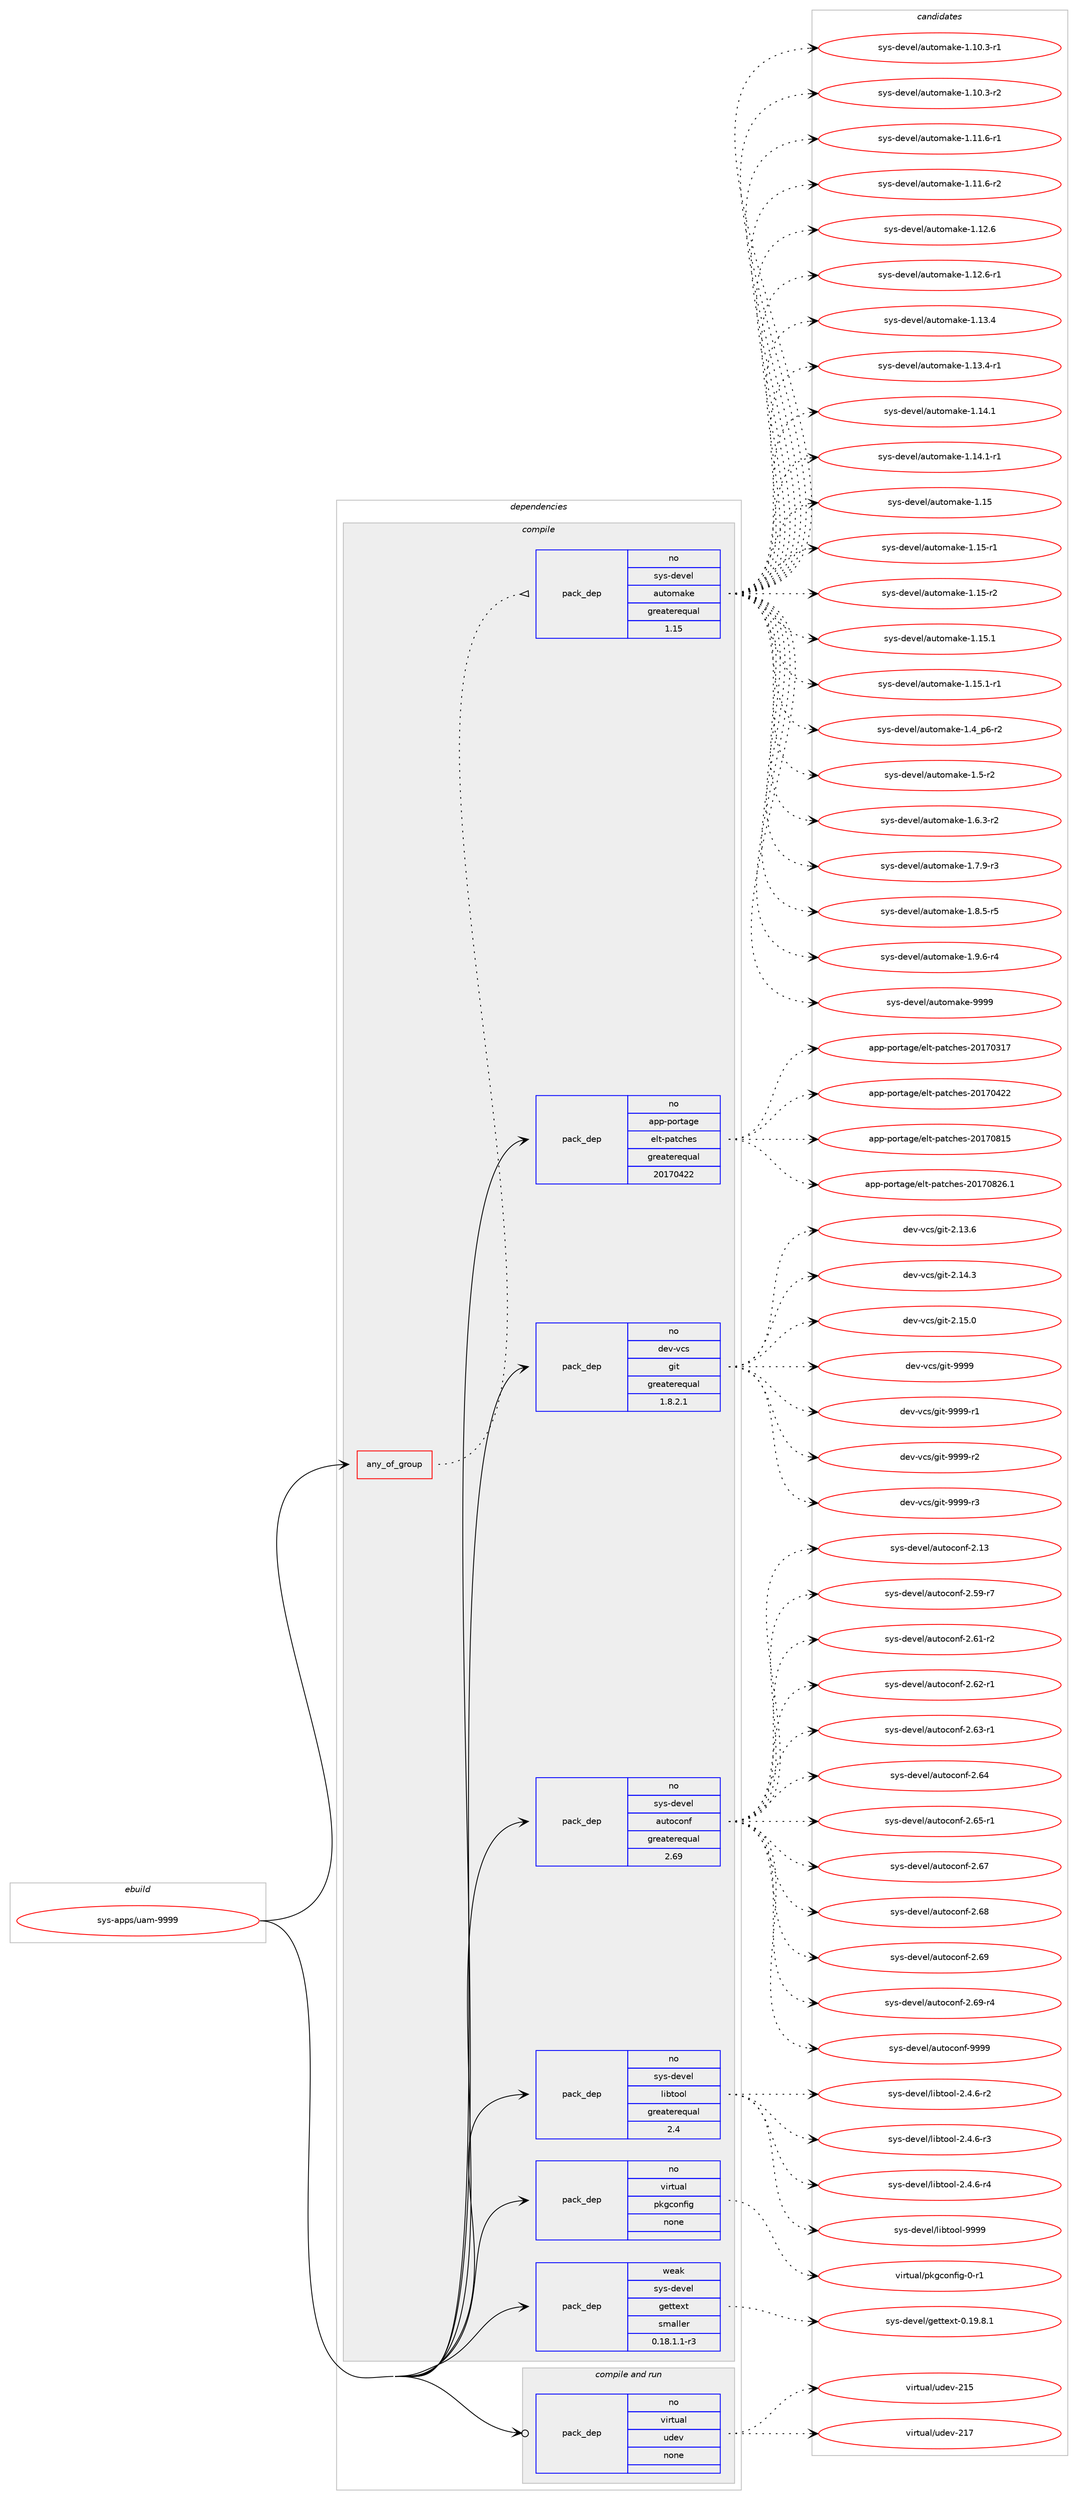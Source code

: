 digraph prolog {

# *************
# Graph options
# *************

newrank=true;
concentrate=true;
compound=true;
graph [rankdir=LR,fontname=Helvetica,fontsize=10,ranksep=1.5];#, ranksep=2.5, nodesep=0.2];
edge  [arrowhead=vee];
node  [fontname=Helvetica,fontsize=10];

# **********
# The ebuild
# **********

subgraph cluster_leftcol {
color=gray;
rank=same;
label=<<i>ebuild</i>>;
id [label="sys-apps/uam-9999", color=red, width=4, href="../sys-apps/uam-9999.svg"];
}

# ****************
# The dependencies
# ****************

subgraph cluster_midcol {
color=gray;
label=<<i>dependencies</i>>;
subgraph cluster_compile {
fillcolor="#eeeeee";
style=filled;
label=<<i>compile</i>>;
subgraph any7923 {
dependency473428 [label=<<TABLE BORDER="0" CELLBORDER="1" CELLSPACING="0" CELLPADDING="4"><TR><TD CELLPADDING="10">any_of_group</TD></TR></TABLE>>, shape=none, color=red];subgraph pack351089 {
dependency473429 [label=<<TABLE BORDER="0" CELLBORDER="1" CELLSPACING="0" CELLPADDING="4" WIDTH="220"><TR><TD ROWSPAN="6" CELLPADDING="30">pack_dep</TD></TR><TR><TD WIDTH="110">no</TD></TR><TR><TD>sys-devel</TD></TR><TR><TD>automake</TD></TR><TR><TD>greaterequal</TD></TR><TR><TD>1.15</TD></TR></TABLE>>, shape=none, color=blue];
}
dependency473428:e -> dependency473429:w [weight=20,style="dotted",arrowhead="oinv"];
}
id:e -> dependency473428:w [weight=20,style="solid",arrowhead="vee"];
subgraph pack351090 {
dependency473430 [label=<<TABLE BORDER="0" CELLBORDER="1" CELLSPACING="0" CELLPADDING="4" WIDTH="220"><TR><TD ROWSPAN="6" CELLPADDING="30">pack_dep</TD></TR><TR><TD WIDTH="110">no</TD></TR><TR><TD>app-portage</TD></TR><TR><TD>elt-patches</TD></TR><TR><TD>greaterequal</TD></TR><TR><TD>20170422</TD></TR></TABLE>>, shape=none, color=blue];
}
id:e -> dependency473430:w [weight=20,style="solid",arrowhead="vee"];
subgraph pack351091 {
dependency473431 [label=<<TABLE BORDER="0" CELLBORDER="1" CELLSPACING="0" CELLPADDING="4" WIDTH="220"><TR><TD ROWSPAN="6" CELLPADDING="30">pack_dep</TD></TR><TR><TD WIDTH="110">no</TD></TR><TR><TD>dev-vcs</TD></TR><TR><TD>git</TD></TR><TR><TD>greaterequal</TD></TR><TR><TD>1.8.2.1</TD></TR></TABLE>>, shape=none, color=blue];
}
id:e -> dependency473431:w [weight=20,style="solid",arrowhead="vee"];
subgraph pack351092 {
dependency473432 [label=<<TABLE BORDER="0" CELLBORDER="1" CELLSPACING="0" CELLPADDING="4" WIDTH="220"><TR><TD ROWSPAN="6" CELLPADDING="30">pack_dep</TD></TR><TR><TD WIDTH="110">no</TD></TR><TR><TD>sys-devel</TD></TR><TR><TD>autoconf</TD></TR><TR><TD>greaterequal</TD></TR><TR><TD>2.69</TD></TR></TABLE>>, shape=none, color=blue];
}
id:e -> dependency473432:w [weight=20,style="solid",arrowhead="vee"];
subgraph pack351093 {
dependency473433 [label=<<TABLE BORDER="0" CELLBORDER="1" CELLSPACING="0" CELLPADDING="4" WIDTH="220"><TR><TD ROWSPAN="6" CELLPADDING="30">pack_dep</TD></TR><TR><TD WIDTH="110">no</TD></TR><TR><TD>sys-devel</TD></TR><TR><TD>libtool</TD></TR><TR><TD>greaterequal</TD></TR><TR><TD>2.4</TD></TR></TABLE>>, shape=none, color=blue];
}
id:e -> dependency473433:w [weight=20,style="solid",arrowhead="vee"];
subgraph pack351094 {
dependency473434 [label=<<TABLE BORDER="0" CELLBORDER="1" CELLSPACING="0" CELLPADDING="4" WIDTH="220"><TR><TD ROWSPAN="6" CELLPADDING="30">pack_dep</TD></TR><TR><TD WIDTH="110">no</TD></TR><TR><TD>virtual</TD></TR><TR><TD>pkgconfig</TD></TR><TR><TD>none</TD></TR><TR><TD></TD></TR></TABLE>>, shape=none, color=blue];
}
id:e -> dependency473434:w [weight=20,style="solid",arrowhead="vee"];
subgraph pack351095 {
dependency473435 [label=<<TABLE BORDER="0" CELLBORDER="1" CELLSPACING="0" CELLPADDING="4" WIDTH="220"><TR><TD ROWSPAN="6" CELLPADDING="30">pack_dep</TD></TR><TR><TD WIDTH="110">weak</TD></TR><TR><TD>sys-devel</TD></TR><TR><TD>gettext</TD></TR><TR><TD>smaller</TD></TR><TR><TD>0.18.1.1-r3</TD></TR></TABLE>>, shape=none, color=blue];
}
id:e -> dependency473435:w [weight=20,style="solid",arrowhead="vee"];
}
subgraph cluster_compileandrun {
fillcolor="#eeeeee";
style=filled;
label=<<i>compile and run</i>>;
subgraph pack351096 {
dependency473436 [label=<<TABLE BORDER="0" CELLBORDER="1" CELLSPACING="0" CELLPADDING="4" WIDTH="220"><TR><TD ROWSPAN="6" CELLPADDING="30">pack_dep</TD></TR><TR><TD WIDTH="110">no</TD></TR><TR><TD>virtual</TD></TR><TR><TD>udev</TD></TR><TR><TD>none</TD></TR><TR><TD></TD></TR></TABLE>>, shape=none, color=blue];
}
id:e -> dependency473436:w [weight=20,style="solid",arrowhead="odotvee"];
}
subgraph cluster_run {
fillcolor="#eeeeee";
style=filled;
label=<<i>run</i>>;
}
}

# **************
# The candidates
# **************

subgraph cluster_choices {
rank=same;
color=gray;
label=<<i>candidates</i>>;

subgraph choice351089 {
color=black;
nodesep=1;
choice11512111545100101118101108479711711611110997107101454946494846514511449 [label="sys-devel/automake-1.10.3-r1", color=red, width=4,href="../sys-devel/automake-1.10.3-r1.svg"];
choice11512111545100101118101108479711711611110997107101454946494846514511450 [label="sys-devel/automake-1.10.3-r2", color=red, width=4,href="../sys-devel/automake-1.10.3-r2.svg"];
choice11512111545100101118101108479711711611110997107101454946494946544511449 [label="sys-devel/automake-1.11.6-r1", color=red, width=4,href="../sys-devel/automake-1.11.6-r1.svg"];
choice11512111545100101118101108479711711611110997107101454946494946544511450 [label="sys-devel/automake-1.11.6-r2", color=red, width=4,href="../sys-devel/automake-1.11.6-r2.svg"];
choice1151211154510010111810110847971171161111099710710145494649504654 [label="sys-devel/automake-1.12.6", color=red, width=4,href="../sys-devel/automake-1.12.6.svg"];
choice11512111545100101118101108479711711611110997107101454946495046544511449 [label="sys-devel/automake-1.12.6-r1", color=red, width=4,href="../sys-devel/automake-1.12.6-r1.svg"];
choice1151211154510010111810110847971171161111099710710145494649514652 [label="sys-devel/automake-1.13.4", color=red, width=4,href="../sys-devel/automake-1.13.4.svg"];
choice11512111545100101118101108479711711611110997107101454946495146524511449 [label="sys-devel/automake-1.13.4-r1", color=red, width=4,href="../sys-devel/automake-1.13.4-r1.svg"];
choice1151211154510010111810110847971171161111099710710145494649524649 [label="sys-devel/automake-1.14.1", color=red, width=4,href="../sys-devel/automake-1.14.1.svg"];
choice11512111545100101118101108479711711611110997107101454946495246494511449 [label="sys-devel/automake-1.14.1-r1", color=red, width=4,href="../sys-devel/automake-1.14.1-r1.svg"];
choice115121115451001011181011084797117116111109971071014549464953 [label="sys-devel/automake-1.15", color=red, width=4,href="../sys-devel/automake-1.15.svg"];
choice1151211154510010111810110847971171161111099710710145494649534511449 [label="sys-devel/automake-1.15-r1", color=red, width=4,href="../sys-devel/automake-1.15-r1.svg"];
choice1151211154510010111810110847971171161111099710710145494649534511450 [label="sys-devel/automake-1.15-r2", color=red, width=4,href="../sys-devel/automake-1.15-r2.svg"];
choice1151211154510010111810110847971171161111099710710145494649534649 [label="sys-devel/automake-1.15.1", color=red, width=4,href="../sys-devel/automake-1.15.1.svg"];
choice11512111545100101118101108479711711611110997107101454946495346494511449 [label="sys-devel/automake-1.15.1-r1", color=red, width=4,href="../sys-devel/automake-1.15.1-r1.svg"];
choice115121115451001011181011084797117116111109971071014549465295112544511450 [label="sys-devel/automake-1.4_p6-r2", color=red, width=4,href="../sys-devel/automake-1.4_p6-r2.svg"];
choice11512111545100101118101108479711711611110997107101454946534511450 [label="sys-devel/automake-1.5-r2", color=red, width=4,href="../sys-devel/automake-1.5-r2.svg"];
choice115121115451001011181011084797117116111109971071014549465446514511450 [label="sys-devel/automake-1.6.3-r2", color=red, width=4,href="../sys-devel/automake-1.6.3-r2.svg"];
choice115121115451001011181011084797117116111109971071014549465546574511451 [label="sys-devel/automake-1.7.9-r3", color=red, width=4,href="../sys-devel/automake-1.7.9-r3.svg"];
choice115121115451001011181011084797117116111109971071014549465646534511453 [label="sys-devel/automake-1.8.5-r5", color=red, width=4,href="../sys-devel/automake-1.8.5-r5.svg"];
choice115121115451001011181011084797117116111109971071014549465746544511452 [label="sys-devel/automake-1.9.6-r4", color=red, width=4,href="../sys-devel/automake-1.9.6-r4.svg"];
choice115121115451001011181011084797117116111109971071014557575757 [label="sys-devel/automake-9999", color=red, width=4,href="../sys-devel/automake-9999.svg"];
dependency473429:e -> choice11512111545100101118101108479711711611110997107101454946494846514511449:w [style=dotted,weight="100"];
dependency473429:e -> choice11512111545100101118101108479711711611110997107101454946494846514511450:w [style=dotted,weight="100"];
dependency473429:e -> choice11512111545100101118101108479711711611110997107101454946494946544511449:w [style=dotted,weight="100"];
dependency473429:e -> choice11512111545100101118101108479711711611110997107101454946494946544511450:w [style=dotted,weight="100"];
dependency473429:e -> choice1151211154510010111810110847971171161111099710710145494649504654:w [style=dotted,weight="100"];
dependency473429:e -> choice11512111545100101118101108479711711611110997107101454946495046544511449:w [style=dotted,weight="100"];
dependency473429:e -> choice1151211154510010111810110847971171161111099710710145494649514652:w [style=dotted,weight="100"];
dependency473429:e -> choice11512111545100101118101108479711711611110997107101454946495146524511449:w [style=dotted,weight="100"];
dependency473429:e -> choice1151211154510010111810110847971171161111099710710145494649524649:w [style=dotted,weight="100"];
dependency473429:e -> choice11512111545100101118101108479711711611110997107101454946495246494511449:w [style=dotted,weight="100"];
dependency473429:e -> choice115121115451001011181011084797117116111109971071014549464953:w [style=dotted,weight="100"];
dependency473429:e -> choice1151211154510010111810110847971171161111099710710145494649534511449:w [style=dotted,weight="100"];
dependency473429:e -> choice1151211154510010111810110847971171161111099710710145494649534511450:w [style=dotted,weight="100"];
dependency473429:e -> choice1151211154510010111810110847971171161111099710710145494649534649:w [style=dotted,weight="100"];
dependency473429:e -> choice11512111545100101118101108479711711611110997107101454946495346494511449:w [style=dotted,weight="100"];
dependency473429:e -> choice115121115451001011181011084797117116111109971071014549465295112544511450:w [style=dotted,weight="100"];
dependency473429:e -> choice11512111545100101118101108479711711611110997107101454946534511450:w [style=dotted,weight="100"];
dependency473429:e -> choice115121115451001011181011084797117116111109971071014549465446514511450:w [style=dotted,weight="100"];
dependency473429:e -> choice115121115451001011181011084797117116111109971071014549465546574511451:w [style=dotted,weight="100"];
dependency473429:e -> choice115121115451001011181011084797117116111109971071014549465646534511453:w [style=dotted,weight="100"];
dependency473429:e -> choice115121115451001011181011084797117116111109971071014549465746544511452:w [style=dotted,weight="100"];
dependency473429:e -> choice115121115451001011181011084797117116111109971071014557575757:w [style=dotted,weight="100"];
}
subgraph choice351090 {
color=black;
nodesep=1;
choice97112112451121111141169710310147101108116451129711699104101115455048495548514955 [label="app-portage/elt-patches-20170317", color=red, width=4,href="../app-portage/elt-patches-20170317.svg"];
choice97112112451121111141169710310147101108116451129711699104101115455048495548525050 [label="app-portage/elt-patches-20170422", color=red, width=4,href="../app-portage/elt-patches-20170422.svg"];
choice97112112451121111141169710310147101108116451129711699104101115455048495548564953 [label="app-portage/elt-patches-20170815", color=red, width=4,href="../app-portage/elt-patches-20170815.svg"];
choice971121124511211111411697103101471011081164511297116991041011154550484955485650544649 [label="app-portage/elt-patches-20170826.1", color=red, width=4,href="../app-portage/elt-patches-20170826.1.svg"];
dependency473430:e -> choice97112112451121111141169710310147101108116451129711699104101115455048495548514955:w [style=dotted,weight="100"];
dependency473430:e -> choice97112112451121111141169710310147101108116451129711699104101115455048495548525050:w [style=dotted,weight="100"];
dependency473430:e -> choice97112112451121111141169710310147101108116451129711699104101115455048495548564953:w [style=dotted,weight="100"];
dependency473430:e -> choice971121124511211111411697103101471011081164511297116991041011154550484955485650544649:w [style=dotted,weight="100"];
}
subgraph choice351091 {
color=black;
nodesep=1;
choice10010111845118991154710310511645504649514654 [label="dev-vcs/git-2.13.6", color=red, width=4,href="../dev-vcs/git-2.13.6.svg"];
choice10010111845118991154710310511645504649524651 [label="dev-vcs/git-2.14.3", color=red, width=4,href="../dev-vcs/git-2.14.3.svg"];
choice10010111845118991154710310511645504649534648 [label="dev-vcs/git-2.15.0", color=red, width=4,href="../dev-vcs/git-2.15.0.svg"];
choice1001011184511899115471031051164557575757 [label="dev-vcs/git-9999", color=red, width=4,href="../dev-vcs/git-9999.svg"];
choice10010111845118991154710310511645575757574511449 [label="dev-vcs/git-9999-r1", color=red, width=4,href="../dev-vcs/git-9999-r1.svg"];
choice10010111845118991154710310511645575757574511450 [label="dev-vcs/git-9999-r2", color=red, width=4,href="../dev-vcs/git-9999-r2.svg"];
choice10010111845118991154710310511645575757574511451 [label="dev-vcs/git-9999-r3", color=red, width=4,href="../dev-vcs/git-9999-r3.svg"];
dependency473431:e -> choice10010111845118991154710310511645504649514654:w [style=dotted,weight="100"];
dependency473431:e -> choice10010111845118991154710310511645504649524651:w [style=dotted,weight="100"];
dependency473431:e -> choice10010111845118991154710310511645504649534648:w [style=dotted,weight="100"];
dependency473431:e -> choice1001011184511899115471031051164557575757:w [style=dotted,weight="100"];
dependency473431:e -> choice10010111845118991154710310511645575757574511449:w [style=dotted,weight="100"];
dependency473431:e -> choice10010111845118991154710310511645575757574511450:w [style=dotted,weight="100"];
dependency473431:e -> choice10010111845118991154710310511645575757574511451:w [style=dotted,weight="100"];
}
subgraph choice351092 {
color=black;
nodesep=1;
choice115121115451001011181011084797117116111991111101024550464951 [label="sys-devel/autoconf-2.13", color=red, width=4,href="../sys-devel/autoconf-2.13.svg"];
choice1151211154510010111810110847971171161119911111010245504653574511455 [label="sys-devel/autoconf-2.59-r7", color=red, width=4,href="../sys-devel/autoconf-2.59-r7.svg"];
choice1151211154510010111810110847971171161119911111010245504654494511450 [label="sys-devel/autoconf-2.61-r2", color=red, width=4,href="../sys-devel/autoconf-2.61-r2.svg"];
choice1151211154510010111810110847971171161119911111010245504654504511449 [label="sys-devel/autoconf-2.62-r1", color=red, width=4,href="../sys-devel/autoconf-2.62-r1.svg"];
choice1151211154510010111810110847971171161119911111010245504654514511449 [label="sys-devel/autoconf-2.63-r1", color=red, width=4,href="../sys-devel/autoconf-2.63-r1.svg"];
choice115121115451001011181011084797117116111991111101024550465452 [label="sys-devel/autoconf-2.64", color=red, width=4,href="../sys-devel/autoconf-2.64.svg"];
choice1151211154510010111810110847971171161119911111010245504654534511449 [label="sys-devel/autoconf-2.65-r1", color=red, width=4,href="../sys-devel/autoconf-2.65-r1.svg"];
choice115121115451001011181011084797117116111991111101024550465455 [label="sys-devel/autoconf-2.67", color=red, width=4,href="../sys-devel/autoconf-2.67.svg"];
choice115121115451001011181011084797117116111991111101024550465456 [label="sys-devel/autoconf-2.68", color=red, width=4,href="../sys-devel/autoconf-2.68.svg"];
choice115121115451001011181011084797117116111991111101024550465457 [label="sys-devel/autoconf-2.69", color=red, width=4,href="../sys-devel/autoconf-2.69.svg"];
choice1151211154510010111810110847971171161119911111010245504654574511452 [label="sys-devel/autoconf-2.69-r4", color=red, width=4,href="../sys-devel/autoconf-2.69-r4.svg"];
choice115121115451001011181011084797117116111991111101024557575757 [label="sys-devel/autoconf-9999", color=red, width=4,href="../sys-devel/autoconf-9999.svg"];
dependency473432:e -> choice115121115451001011181011084797117116111991111101024550464951:w [style=dotted,weight="100"];
dependency473432:e -> choice1151211154510010111810110847971171161119911111010245504653574511455:w [style=dotted,weight="100"];
dependency473432:e -> choice1151211154510010111810110847971171161119911111010245504654494511450:w [style=dotted,weight="100"];
dependency473432:e -> choice1151211154510010111810110847971171161119911111010245504654504511449:w [style=dotted,weight="100"];
dependency473432:e -> choice1151211154510010111810110847971171161119911111010245504654514511449:w [style=dotted,weight="100"];
dependency473432:e -> choice115121115451001011181011084797117116111991111101024550465452:w [style=dotted,weight="100"];
dependency473432:e -> choice1151211154510010111810110847971171161119911111010245504654534511449:w [style=dotted,weight="100"];
dependency473432:e -> choice115121115451001011181011084797117116111991111101024550465455:w [style=dotted,weight="100"];
dependency473432:e -> choice115121115451001011181011084797117116111991111101024550465456:w [style=dotted,weight="100"];
dependency473432:e -> choice115121115451001011181011084797117116111991111101024550465457:w [style=dotted,weight="100"];
dependency473432:e -> choice1151211154510010111810110847971171161119911111010245504654574511452:w [style=dotted,weight="100"];
dependency473432:e -> choice115121115451001011181011084797117116111991111101024557575757:w [style=dotted,weight="100"];
}
subgraph choice351093 {
color=black;
nodesep=1;
choice1151211154510010111810110847108105981161111111084550465246544511450 [label="sys-devel/libtool-2.4.6-r2", color=red, width=4,href="../sys-devel/libtool-2.4.6-r2.svg"];
choice1151211154510010111810110847108105981161111111084550465246544511451 [label="sys-devel/libtool-2.4.6-r3", color=red, width=4,href="../sys-devel/libtool-2.4.6-r3.svg"];
choice1151211154510010111810110847108105981161111111084550465246544511452 [label="sys-devel/libtool-2.4.6-r4", color=red, width=4,href="../sys-devel/libtool-2.4.6-r4.svg"];
choice1151211154510010111810110847108105981161111111084557575757 [label="sys-devel/libtool-9999", color=red, width=4,href="../sys-devel/libtool-9999.svg"];
dependency473433:e -> choice1151211154510010111810110847108105981161111111084550465246544511450:w [style=dotted,weight="100"];
dependency473433:e -> choice1151211154510010111810110847108105981161111111084550465246544511451:w [style=dotted,weight="100"];
dependency473433:e -> choice1151211154510010111810110847108105981161111111084550465246544511452:w [style=dotted,weight="100"];
dependency473433:e -> choice1151211154510010111810110847108105981161111111084557575757:w [style=dotted,weight="100"];
}
subgraph choice351094 {
color=black;
nodesep=1;
choice11810511411611797108471121071039911111010210510345484511449 [label="virtual/pkgconfig-0-r1", color=red, width=4,href="../virtual/pkgconfig-0-r1.svg"];
dependency473434:e -> choice11810511411611797108471121071039911111010210510345484511449:w [style=dotted,weight="100"];
}
subgraph choice351095 {
color=black;
nodesep=1;
choice1151211154510010111810110847103101116116101120116454846495746564649 [label="sys-devel/gettext-0.19.8.1", color=red, width=4,href="../sys-devel/gettext-0.19.8.1.svg"];
dependency473435:e -> choice1151211154510010111810110847103101116116101120116454846495746564649:w [style=dotted,weight="100"];
}
subgraph choice351096 {
color=black;
nodesep=1;
choice118105114116117971084711710010111845504953 [label="virtual/udev-215", color=red, width=4,href="../virtual/udev-215.svg"];
choice118105114116117971084711710010111845504955 [label="virtual/udev-217", color=red, width=4,href="../virtual/udev-217.svg"];
dependency473436:e -> choice118105114116117971084711710010111845504953:w [style=dotted,weight="100"];
dependency473436:e -> choice118105114116117971084711710010111845504955:w [style=dotted,weight="100"];
}
}

}
